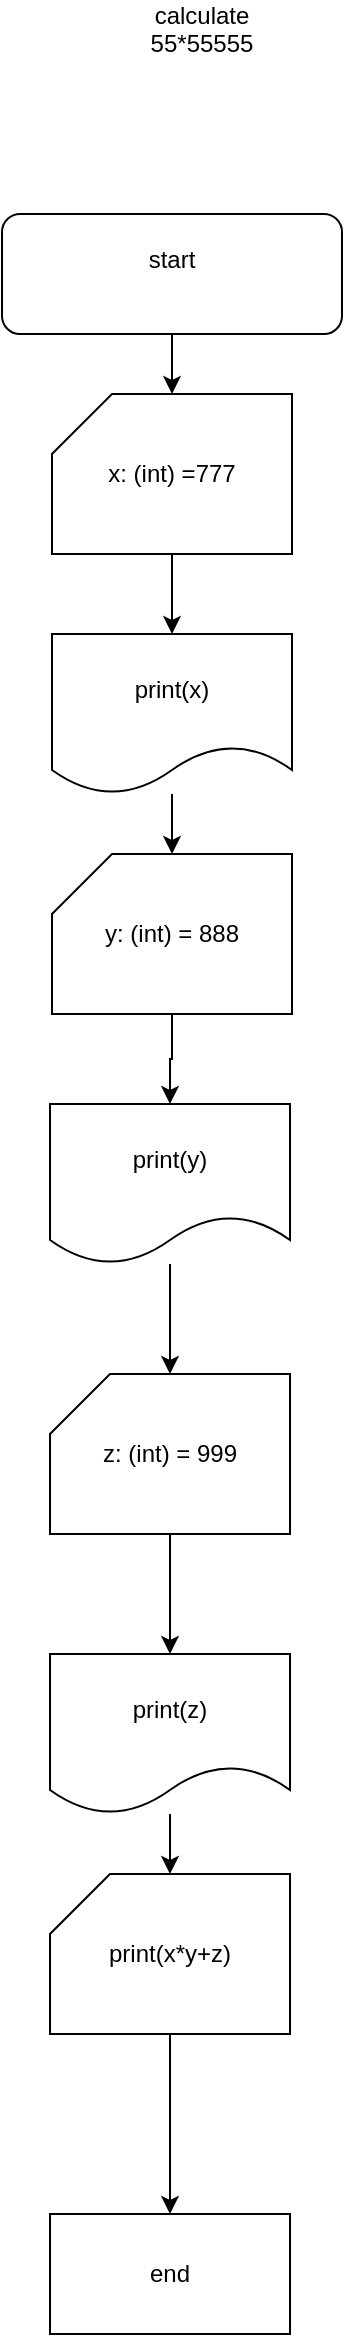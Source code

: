<mxfile version="24.6.4" type="device">
  <diagram id="9eF06tDySmSrEnwJd4Oo" name="Page-1">
    <mxGraphModel dx="2074" dy="1098" grid="1" gridSize="10" guides="1" tooltips="1" connect="1" arrows="1" fold="1" page="1" pageScale="1" pageWidth="827" pageHeight="1169" math="0" shadow="0">
      <root>
        <mxCell id="0" />
        <mxCell id="1" parent="0" />
        <mxCell id="9uoFucoCzwH20X6F0iPq-21" value="" style="edgeStyle=orthogonalEdgeStyle;rounded=0;orthogonalLoop=1;jettySize=auto;html=1;" edge="1" parent="1" source="9uoFucoCzwH20X6F0iPq-1" target="9uoFucoCzwH20X6F0iPq-13">
          <mxGeometry relative="1" as="geometry" />
        </mxCell>
        <mxCell id="9uoFucoCzwH20X6F0iPq-1" value="start&lt;div&gt;&lt;br&gt;&lt;/div&gt;" style="rounded=1;whiteSpace=wrap;html=1;" vertex="1" parent="1">
          <mxGeometry x="330" y="140" width="170" height="60" as="geometry" />
        </mxCell>
        <mxCell id="9uoFucoCzwH20X6F0iPq-22" value="" style="edgeStyle=orthogonalEdgeStyle;rounded=0;orthogonalLoop=1;jettySize=auto;html=1;" edge="1" parent="1" source="9uoFucoCzwH20X6F0iPq-13" target="9uoFucoCzwH20X6F0iPq-17">
          <mxGeometry relative="1" as="geometry" />
        </mxCell>
        <mxCell id="9uoFucoCzwH20X6F0iPq-13" value="x: (int) =777" style="shape=card;whiteSpace=wrap;html=1;" vertex="1" parent="1">
          <mxGeometry x="355" y="230" width="120" height="80" as="geometry" />
        </mxCell>
        <mxCell id="9uoFucoCzwH20X6F0iPq-15" value="calculate 55*55555&lt;div&gt;&lt;br&gt;&lt;/div&gt;" style="text;html=1;align=center;verticalAlign=middle;whiteSpace=wrap;rounded=0;" vertex="1" parent="1">
          <mxGeometry x="400" y="40" width="60" height="30" as="geometry" />
        </mxCell>
        <mxCell id="9uoFucoCzwH20X6F0iPq-24" value="" style="edgeStyle=orthogonalEdgeStyle;rounded=0;orthogonalLoop=1;jettySize=auto;html=1;" edge="1" parent="1" source="9uoFucoCzwH20X6F0iPq-16" target="9uoFucoCzwH20X6F0iPq-18">
          <mxGeometry relative="1" as="geometry" />
        </mxCell>
        <mxCell id="9uoFucoCzwH20X6F0iPq-16" value="y: (int) = 888" style="shape=card;whiteSpace=wrap;html=1;" vertex="1" parent="1">
          <mxGeometry x="355" y="460" width="120" height="80" as="geometry" />
        </mxCell>
        <mxCell id="9uoFucoCzwH20X6F0iPq-23" value="" style="edgeStyle=orthogonalEdgeStyle;rounded=0;orthogonalLoop=1;jettySize=auto;html=1;" edge="1" parent="1" source="9uoFucoCzwH20X6F0iPq-17" target="9uoFucoCzwH20X6F0iPq-16">
          <mxGeometry relative="1" as="geometry" />
        </mxCell>
        <mxCell id="9uoFucoCzwH20X6F0iPq-17" value="print(x)" style="shape=document;whiteSpace=wrap;html=1;boundedLbl=1;" vertex="1" parent="1">
          <mxGeometry x="355" y="350" width="120" height="80" as="geometry" />
        </mxCell>
        <mxCell id="9uoFucoCzwH20X6F0iPq-27" value="" style="edgeStyle=orthogonalEdgeStyle;rounded=0;orthogonalLoop=1;jettySize=auto;html=1;" edge="1" parent="1" source="9uoFucoCzwH20X6F0iPq-18" target="9uoFucoCzwH20X6F0iPq-26">
          <mxGeometry relative="1" as="geometry" />
        </mxCell>
        <mxCell id="9uoFucoCzwH20X6F0iPq-18" value="print(y)" style="shape=document;whiteSpace=wrap;html=1;boundedLbl=1;" vertex="1" parent="1">
          <mxGeometry x="354" y="585" width="120" height="80" as="geometry" />
        </mxCell>
        <mxCell id="9uoFucoCzwH20X6F0iPq-29" value="" style="edgeStyle=orthogonalEdgeStyle;rounded=0;orthogonalLoop=1;jettySize=auto;html=1;" edge="1" parent="1" source="9uoFucoCzwH20X6F0iPq-26" target="9uoFucoCzwH20X6F0iPq-28">
          <mxGeometry relative="1" as="geometry" />
        </mxCell>
        <mxCell id="9uoFucoCzwH20X6F0iPq-26" value="z: (int) = 999" style="shape=card;whiteSpace=wrap;html=1;" vertex="1" parent="1">
          <mxGeometry x="354" y="720" width="120" height="80" as="geometry" />
        </mxCell>
        <mxCell id="9uoFucoCzwH20X6F0iPq-33" value="" style="edgeStyle=orthogonalEdgeStyle;rounded=0;orthogonalLoop=1;jettySize=auto;html=1;" edge="1" parent="1" source="9uoFucoCzwH20X6F0iPq-28" target="9uoFucoCzwH20X6F0iPq-32">
          <mxGeometry relative="1" as="geometry" />
        </mxCell>
        <mxCell id="9uoFucoCzwH20X6F0iPq-28" value="print(z)" style="shape=document;whiteSpace=wrap;html=1;boundedLbl=1;" vertex="1" parent="1">
          <mxGeometry x="354" y="860" width="120" height="80" as="geometry" />
        </mxCell>
        <mxCell id="9uoFucoCzwH20X6F0iPq-35" value="" style="edgeStyle=orthogonalEdgeStyle;rounded=0;orthogonalLoop=1;jettySize=auto;html=1;" edge="1" parent="1" source="9uoFucoCzwH20X6F0iPq-32" target="9uoFucoCzwH20X6F0iPq-34">
          <mxGeometry relative="1" as="geometry" />
        </mxCell>
        <mxCell id="9uoFucoCzwH20X6F0iPq-32" value="print(x*y+z)" style="shape=card;whiteSpace=wrap;html=1;" vertex="1" parent="1">
          <mxGeometry x="354" y="970" width="120" height="80" as="geometry" />
        </mxCell>
        <mxCell id="9uoFucoCzwH20X6F0iPq-34" value="end" style="whiteSpace=wrap;html=1;" vertex="1" parent="1">
          <mxGeometry x="354" y="1140" width="120" height="60" as="geometry" />
        </mxCell>
      </root>
    </mxGraphModel>
  </diagram>
</mxfile>
